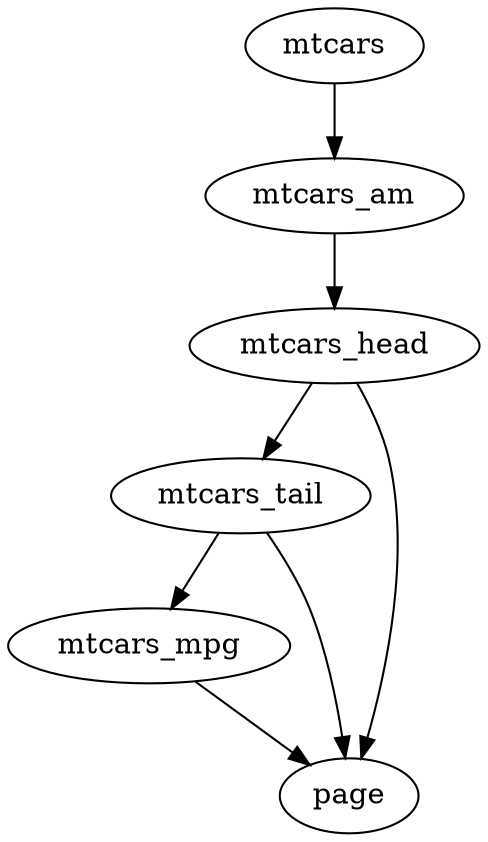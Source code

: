 /* Created by igraph 0.10.13-126-g31c4e6ffc */
digraph {
  0 [
    label=mtcars
  ];
  1 [
    label=mtcars_am
  ];
  2 [
    label=mtcars_head
  ];
  3 [
    label=mtcars_tail
  ];
  4 [
    label=mtcars_mpg
  ];
  5 [
    label=page
  ];

  0 -> 1;
  1 -> 2;
  2 -> 3;
  3 -> 4;
  2 -> 5;
  3 -> 5;
  4 -> 5;
}
